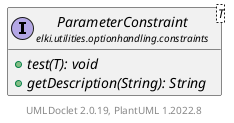 @startuml
    remove .*\.(Instance|Par|Parameterizer|Factory)$
    set namespaceSeparator none
    hide empty fields
    hide empty methods

    interface "<size:14>ParameterConstraint\n<size:10>elki.utilities.optionhandling.constraints" as elki.utilities.optionhandling.constraints.ParameterConstraint<T> [[ParameterConstraint.html]] {
        {abstract} +test(T): void
        {abstract} +getDescription(String): String
    }

    center footer UMLDoclet 2.0.19, PlantUML 1.2022.8
@enduml
